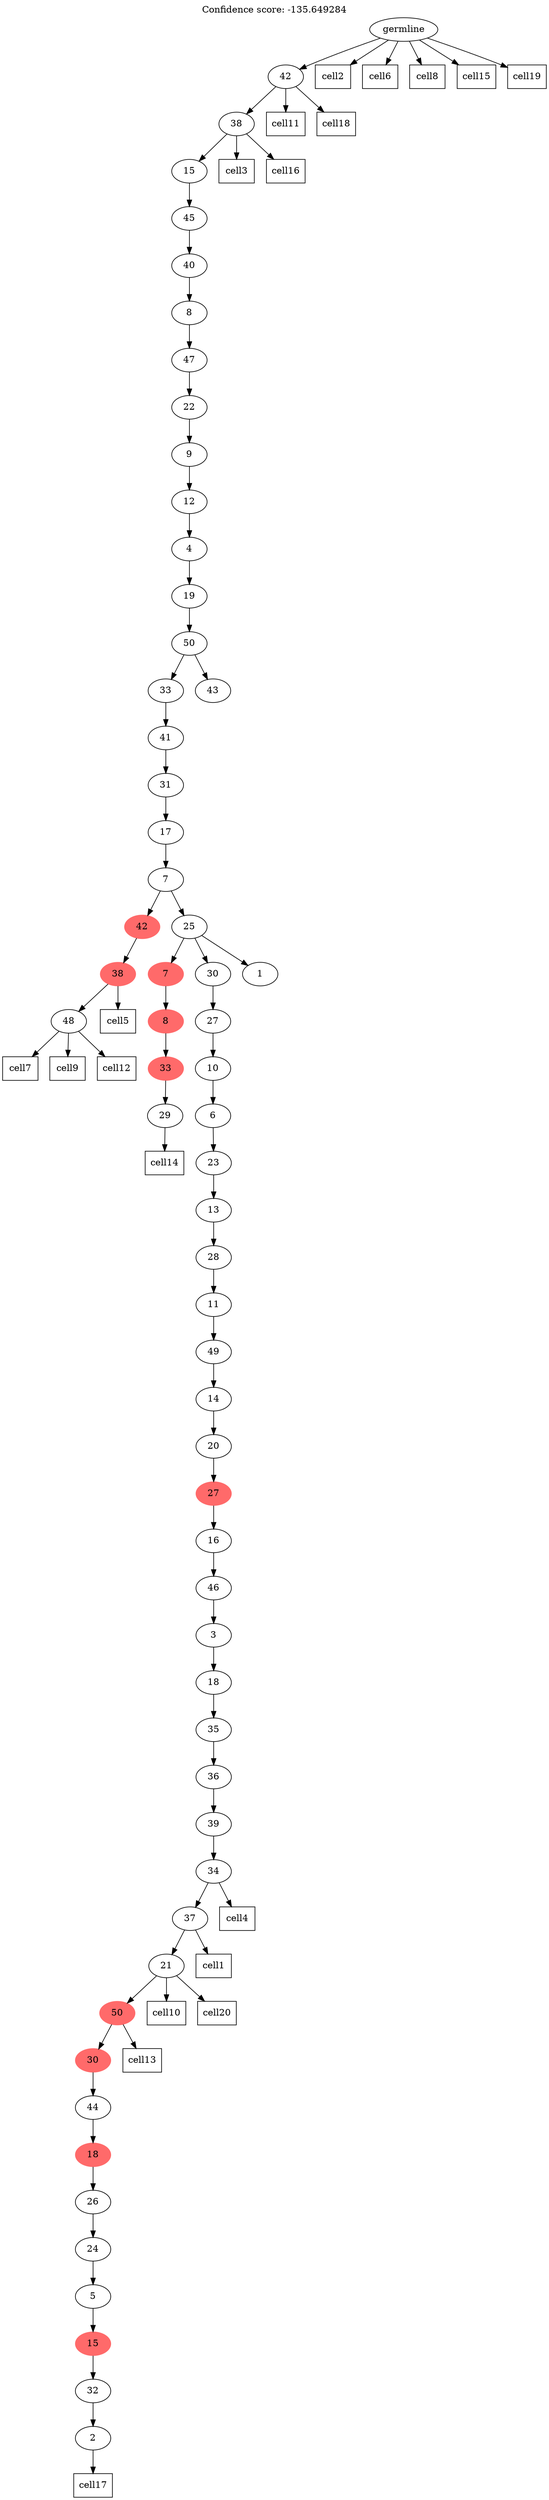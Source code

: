 digraph g {
	"58" -> "59";
	"59" [label="48"];
	"57" -> "58";
	"58" [color=indianred1, style=filled, label="38"];
	"54" -> "55";
	"55" [label="29"];
	"53" -> "54";
	"54" [color=indianred1, style=filled, label="33"];
	"52" -> "53";
	"53" [color=indianred1, style=filled, label="8"];
	"50" -> "51";
	"51" [label="2"];
	"49" -> "50";
	"50" [label="32"];
	"48" -> "49";
	"49" [color=indianred1, style=filled, label="15"];
	"47" -> "48";
	"48" [label="5"];
	"46" -> "47";
	"47" [label="24"];
	"45" -> "46";
	"46" [label="26"];
	"44" -> "45";
	"45" [color=indianred1, style=filled, label="18"];
	"43" -> "44";
	"44" [label="44"];
	"42" -> "43";
	"43" [color=indianred1, style=filled, label="30"];
	"41" -> "42";
	"42" [color=indianred1, style=filled, label="50"];
	"40" -> "41";
	"41" [label="21"];
	"39" -> "40";
	"40" [label="37"];
	"38" -> "39";
	"39" [label="34"];
	"37" -> "38";
	"38" [label="39"];
	"36" -> "37";
	"37" [label="36"];
	"35" -> "36";
	"36" [label="35"];
	"34" -> "35";
	"35" [label="18"];
	"33" -> "34";
	"34" [label="3"];
	"32" -> "33";
	"33" [label="46"];
	"31" -> "32";
	"32" [label="16"];
	"30" -> "31";
	"31" [color=indianred1, style=filled, label="27"];
	"29" -> "30";
	"30" [label="20"];
	"28" -> "29";
	"29" [label="14"];
	"27" -> "28";
	"28" [label="49"];
	"26" -> "27";
	"27" [label="11"];
	"25" -> "26";
	"26" [label="28"];
	"24" -> "25";
	"25" [label="13"];
	"23" -> "24";
	"24" [label="23"];
	"22" -> "23";
	"23" [label="6"];
	"21" -> "22";
	"22" [label="10"];
	"20" -> "21";
	"21" [label="27"];
	"19" -> "20";
	"20" [label="30"];
	"19" -> "52";
	"52" [color=indianred1, style=filled, label="7"];
	"19" -> "56";
	"56" [label="1"];
	"18" -> "19";
	"19" [label="25"];
	"18" -> "57";
	"57" [color=indianred1, style=filled, label="42"];
	"17" -> "18";
	"18" [label="7"];
	"16" -> "17";
	"17" [label="17"];
	"15" -> "16";
	"16" [label="31"];
	"14" -> "15";
	"15" [label="41"];
	"13" -> "14";
	"14" [label="33"];
	"13" -> "60";
	"60" [label="43"];
	"12" -> "13";
	"13" [label="50"];
	"11" -> "12";
	"12" [label="19"];
	"10" -> "11";
	"11" [label="4"];
	"9" -> "10";
	"10" [label="12"];
	"8" -> "9";
	"9" [label="9"];
	"7" -> "8";
	"8" [label="22"];
	"6" -> "7";
	"7" [label="47"];
	"5" -> "6";
	"6" [label="8"];
	"4" -> "5";
	"5" [label="40"];
	"3" -> "4";
	"4" [label="45"];
	"2" -> "3";
	"3" [label="15"];
	"1" -> "2";
	"2" [label="38"];
	"0" -> "1";
	"1" [label="42"];
	"0" [label="germline"];
	"40" -> "cell1";
	"cell1" [shape=box];
	"0" -> "cell2";
	"cell2" [shape=box];
	"2" -> "cell3";
	"cell3" [shape=box];
	"39" -> "cell4";
	"cell4" [shape=box];
	"58" -> "cell5";
	"cell5" [shape=box];
	"0" -> "cell6";
	"cell6" [shape=box];
	"59" -> "cell7";
	"cell7" [shape=box];
	"0" -> "cell8";
	"cell8" [shape=box];
	"59" -> "cell9";
	"cell9" [shape=box];
	"41" -> "cell10";
	"cell10" [shape=box];
	"1" -> "cell11";
	"cell11" [shape=box];
	"59" -> "cell12";
	"cell12" [shape=box];
	"42" -> "cell13";
	"cell13" [shape=box];
	"55" -> "cell14";
	"cell14" [shape=box];
	"0" -> "cell15";
	"cell15" [shape=box];
	"2" -> "cell16";
	"cell16" [shape=box];
	"51" -> "cell17";
	"cell17" [shape=box];
	"1" -> "cell18";
	"cell18" [shape=box];
	"0" -> "cell19";
	"cell19" [shape=box];
	"41" -> "cell20";
	"cell20" [shape=box];
	labelloc="t";
	label="Confidence score: -135.649284";
}
